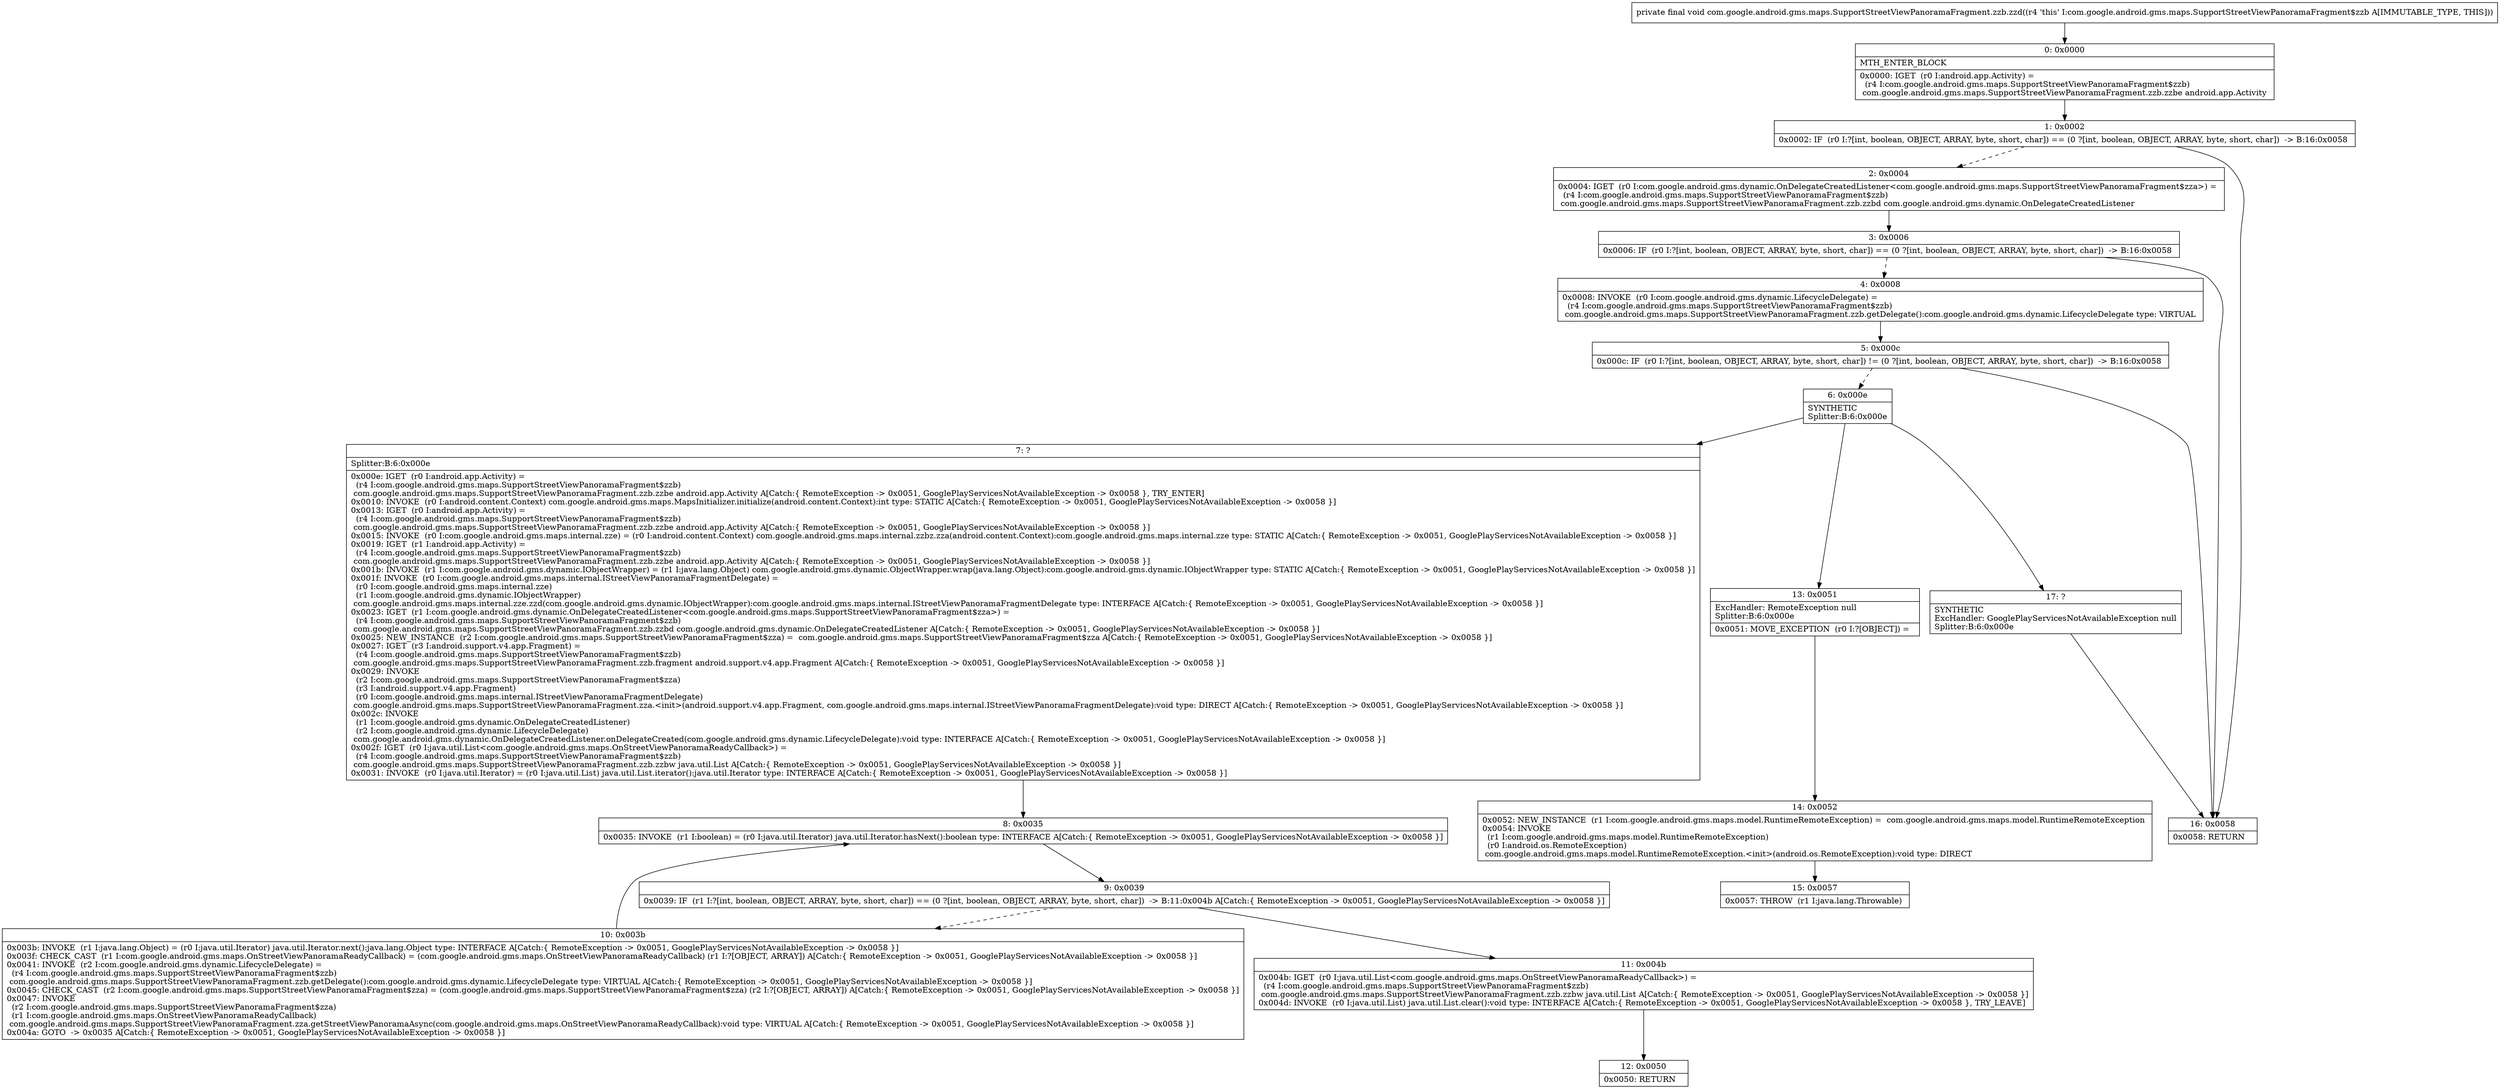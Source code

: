 digraph "CFG forcom.google.android.gms.maps.SupportStreetViewPanoramaFragment.zzb.zzd()V" {
Node_0 [shape=record,label="{0\:\ 0x0000|MTH_ENTER_BLOCK\l|0x0000: IGET  (r0 I:android.app.Activity) = \l  (r4 I:com.google.android.gms.maps.SupportStreetViewPanoramaFragment$zzb)\l com.google.android.gms.maps.SupportStreetViewPanoramaFragment.zzb.zzbe android.app.Activity \l}"];
Node_1 [shape=record,label="{1\:\ 0x0002|0x0002: IF  (r0 I:?[int, boolean, OBJECT, ARRAY, byte, short, char]) == (0 ?[int, boolean, OBJECT, ARRAY, byte, short, char])  \-\> B:16:0x0058 \l}"];
Node_2 [shape=record,label="{2\:\ 0x0004|0x0004: IGET  (r0 I:com.google.android.gms.dynamic.OnDelegateCreatedListener\<com.google.android.gms.maps.SupportStreetViewPanoramaFragment$zza\>) = \l  (r4 I:com.google.android.gms.maps.SupportStreetViewPanoramaFragment$zzb)\l com.google.android.gms.maps.SupportStreetViewPanoramaFragment.zzb.zzbd com.google.android.gms.dynamic.OnDelegateCreatedListener \l}"];
Node_3 [shape=record,label="{3\:\ 0x0006|0x0006: IF  (r0 I:?[int, boolean, OBJECT, ARRAY, byte, short, char]) == (0 ?[int, boolean, OBJECT, ARRAY, byte, short, char])  \-\> B:16:0x0058 \l}"];
Node_4 [shape=record,label="{4\:\ 0x0008|0x0008: INVOKE  (r0 I:com.google.android.gms.dynamic.LifecycleDelegate) = \l  (r4 I:com.google.android.gms.maps.SupportStreetViewPanoramaFragment$zzb)\l com.google.android.gms.maps.SupportStreetViewPanoramaFragment.zzb.getDelegate():com.google.android.gms.dynamic.LifecycleDelegate type: VIRTUAL \l}"];
Node_5 [shape=record,label="{5\:\ 0x000c|0x000c: IF  (r0 I:?[int, boolean, OBJECT, ARRAY, byte, short, char]) != (0 ?[int, boolean, OBJECT, ARRAY, byte, short, char])  \-\> B:16:0x0058 \l}"];
Node_6 [shape=record,label="{6\:\ 0x000e|SYNTHETIC\lSplitter:B:6:0x000e\l}"];
Node_7 [shape=record,label="{7\:\ ?|Splitter:B:6:0x000e\l|0x000e: IGET  (r0 I:android.app.Activity) = \l  (r4 I:com.google.android.gms.maps.SupportStreetViewPanoramaFragment$zzb)\l com.google.android.gms.maps.SupportStreetViewPanoramaFragment.zzb.zzbe android.app.Activity A[Catch:\{ RemoteException \-\> 0x0051, GooglePlayServicesNotAvailableException \-\> 0x0058 \}, TRY_ENTER]\l0x0010: INVOKE  (r0 I:android.content.Context) com.google.android.gms.maps.MapsInitializer.initialize(android.content.Context):int type: STATIC A[Catch:\{ RemoteException \-\> 0x0051, GooglePlayServicesNotAvailableException \-\> 0x0058 \}]\l0x0013: IGET  (r0 I:android.app.Activity) = \l  (r4 I:com.google.android.gms.maps.SupportStreetViewPanoramaFragment$zzb)\l com.google.android.gms.maps.SupportStreetViewPanoramaFragment.zzb.zzbe android.app.Activity A[Catch:\{ RemoteException \-\> 0x0051, GooglePlayServicesNotAvailableException \-\> 0x0058 \}]\l0x0015: INVOKE  (r0 I:com.google.android.gms.maps.internal.zze) = (r0 I:android.content.Context) com.google.android.gms.maps.internal.zzbz.zza(android.content.Context):com.google.android.gms.maps.internal.zze type: STATIC A[Catch:\{ RemoteException \-\> 0x0051, GooglePlayServicesNotAvailableException \-\> 0x0058 \}]\l0x0019: IGET  (r1 I:android.app.Activity) = \l  (r4 I:com.google.android.gms.maps.SupportStreetViewPanoramaFragment$zzb)\l com.google.android.gms.maps.SupportStreetViewPanoramaFragment.zzb.zzbe android.app.Activity A[Catch:\{ RemoteException \-\> 0x0051, GooglePlayServicesNotAvailableException \-\> 0x0058 \}]\l0x001b: INVOKE  (r1 I:com.google.android.gms.dynamic.IObjectWrapper) = (r1 I:java.lang.Object) com.google.android.gms.dynamic.ObjectWrapper.wrap(java.lang.Object):com.google.android.gms.dynamic.IObjectWrapper type: STATIC A[Catch:\{ RemoteException \-\> 0x0051, GooglePlayServicesNotAvailableException \-\> 0x0058 \}]\l0x001f: INVOKE  (r0 I:com.google.android.gms.maps.internal.IStreetViewPanoramaFragmentDelegate) = \l  (r0 I:com.google.android.gms.maps.internal.zze)\l  (r1 I:com.google.android.gms.dynamic.IObjectWrapper)\l com.google.android.gms.maps.internal.zze.zzd(com.google.android.gms.dynamic.IObjectWrapper):com.google.android.gms.maps.internal.IStreetViewPanoramaFragmentDelegate type: INTERFACE A[Catch:\{ RemoteException \-\> 0x0051, GooglePlayServicesNotAvailableException \-\> 0x0058 \}]\l0x0023: IGET  (r1 I:com.google.android.gms.dynamic.OnDelegateCreatedListener\<com.google.android.gms.maps.SupportStreetViewPanoramaFragment$zza\>) = \l  (r4 I:com.google.android.gms.maps.SupportStreetViewPanoramaFragment$zzb)\l com.google.android.gms.maps.SupportStreetViewPanoramaFragment.zzb.zzbd com.google.android.gms.dynamic.OnDelegateCreatedListener A[Catch:\{ RemoteException \-\> 0x0051, GooglePlayServicesNotAvailableException \-\> 0x0058 \}]\l0x0025: NEW_INSTANCE  (r2 I:com.google.android.gms.maps.SupportStreetViewPanoramaFragment$zza) =  com.google.android.gms.maps.SupportStreetViewPanoramaFragment$zza A[Catch:\{ RemoteException \-\> 0x0051, GooglePlayServicesNotAvailableException \-\> 0x0058 \}]\l0x0027: IGET  (r3 I:android.support.v4.app.Fragment) = \l  (r4 I:com.google.android.gms.maps.SupportStreetViewPanoramaFragment$zzb)\l com.google.android.gms.maps.SupportStreetViewPanoramaFragment.zzb.fragment android.support.v4.app.Fragment A[Catch:\{ RemoteException \-\> 0x0051, GooglePlayServicesNotAvailableException \-\> 0x0058 \}]\l0x0029: INVOKE  \l  (r2 I:com.google.android.gms.maps.SupportStreetViewPanoramaFragment$zza)\l  (r3 I:android.support.v4.app.Fragment)\l  (r0 I:com.google.android.gms.maps.internal.IStreetViewPanoramaFragmentDelegate)\l com.google.android.gms.maps.SupportStreetViewPanoramaFragment.zza.\<init\>(android.support.v4.app.Fragment, com.google.android.gms.maps.internal.IStreetViewPanoramaFragmentDelegate):void type: DIRECT A[Catch:\{ RemoteException \-\> 0x0051, GooglePlayServicesNotAvailableException \-\> 0x0058 \}]\l0x002c: INVOKE  \l  (r1 I:com.google.android.gms.dynamic.OnDelegateCreatedListener)\l  (r2 I:com.google.android.gms.dynamic.LifecycleDelegate)\l com.google.android.gms.dynamic.OnDelegateCreatedListener.onDelegateCreated(com.google.android.gms.dynamic.LifecycleDelegate):void type: INTERFACE A[Catch:\{ RemoteException \-\> 0x0051, GooglePlayServicesNotAvailableException \-\> 0x0058 \}]\l0x002f: IGET  (r0 I:java.util.List\<com.google.android.gms.maps.OnStreetViewPanoramaReadyCallback\>) = \l  (r4 I:com.google.android.gms.maps.SupportStreetViewPanoramaFragment$zzb)\l com.google.android.gms.maps.SupportStreetViewPanoramaFragment.zzb.zzbw java.util.List A[Catch:\{ RemoteException \-\> 0x0051, GooglePlayServicesNotAvailableException \-\> 0x0058 \}]\l0x0031: INVOKE  (r0 I:java.util.Iterator) = (r0 I:java.util.List) java.util.List.iterator():java.util.Iterator type: INTERFACE A[Catch:\{ RemoteException \-\> 0x0051, GooglePlayServicesNotAvailableException \-\> 0x0058 \}]\l}"];
Node_8 [shape=record,label="{8\:\ 0x0035|0x0035: INVOKE  (r1 I:boolean) = (r0 I:java.util.Iterator) java.util.Iterator.hasNext():boolean type: INTERFACE A[Catch:\{ RemoteException \-\> 0x0051, GooglePlayServicesNotAvailableException \-\> 0x0058 \}]\l}"];
Node_9 [shape=record,label="{9\:\ 0x0039|0x0039: IF  (r1 I:?[int, boolean, OBJECT, ARRAY, byte, short, char]) == (0 ?[int, boolean, OBJECT, ARRAY, byte, short, char])  \-\> B:11:0x004b A[Catch:\{ RemoteException \-\> 0x0051, GooglePlayServicesNotAvailableException \-\> 0x0058 \}]\l}"];
Node_10 [shape=record,label="{10\:\ 0x003b|0x003b: INVOKE  (r1 I:java.lang.Object) = (r0 I:java.util.Iterator) java.util.Iterator.next():java.lang.Object type: INTERFACE A[Catch:\{ RemoteException \-\> 0x0051, GooglePlayServicesNotAvailableException \-\> 0x0058 \}]\l0x003f: CHECK_CAST  (r1 I:com.google.android.gms.maps.OnStreetViewPanoramaReadyCallback) = (com.google.android.gms.maps.OnStreetViewPanoramaReadyCallback) (r1 I:?[OBJECT, ARRAY]) A[Catch:\{ RemoteException \-\> 0x0051, GooglePlayServicesNotAvailableException \-\> 0x0058 \}]\l0x0041: INVOKE  (r2 I:com.google.android.gms.dynamic.LifecycleDelegate) = \l  (r4 I:com.google.android.gms.maps.SupportStreetViewPanoramaFragment$zzb)\l com.google.android.gms.maps.SupportStreetViewPanoramaFragment.zzb.getDelegate():com.google.android.gms.dynamic.LifecycleDelegate type: VIRTUAL A[Catch:\{ RemoteException \-\> 0x0051, GooglePlayServicesNotAvailableException \-\> 0x0058 \}]\l0x0045: CHECK_CAST  (r2 I:com.google.android.gms.maps.SupportStreetViewPanoramaFragment$zza) = (com.google.android.gms.maps.SupportStreetViewPanoramaFragment$zza) (r2 I:?[OBJECT, ARRAY]) A[Catch:\{ RemoteException \-\> 0x0051, GooglePlayServicesNotAvailableException \-\> 0x0058 \}]\l0x0047: INVOKE  \l  (r2 I:com.google.android.gms.maps.SupportStreetViewPanoramaFragment$zza)\l  (r1 I:com.google.android.gms.maps.OnStreetViewPanoramaReadyCallback)\l com.google.android.gms.maps.SupportStreetViewPanoramaFragment.zza.getStreetViewPanoramaAsync(com.google.android.gms.maps.OnStreetViewPanoramaReadyCallback):void type: VIRTUAL A[Catch:\{ RemoteException \-\> 0x0051, GooglePlayServicesNotAvailableException \-\> 0x0058 \}]\l0x004a: GOTO  \-\> 0x0035 A[Catch:\{ RemoteException \-\> 0x0051, GooglePlayServicesNotAvailableException \-\> 0x0058 \}]\l}"];
Node_11 [shape=record,label="{11\:\ 0x004b|0x004b: IGET  (r0 I:java.util.List\<com.google.android.gms.maps.OnStreetViewPanoramaReadyCallback\>) = \l  (r4 I:com.google.android.gms.maps.SupportStreetViewPanoramaFragment$zzb)\l com.google.android.gms.maps.SupportStreetViewPanoramaFragment.zzb.zzbw java.util.List A[Catch:\{ RemoteException \-\> 0x0051, GooglePlayServicesNotAvailableException \-\> 0x0058 \}]\l0x004d: INVOKE  (r0 I:java.util.List) java.util.List.clear():void type: INTERFACE A[Catch:\{ RemoteException \-\> 0x0051, GooglePlayServicesNotAvailableException \-\> 0x0058 \}, TRY_LEAVE]\l}"];
Node_12 [shape=record,label="{12\:\ 0x0050|0x0050: RETURN   \l}"];
Node_13 [shape=record,label="{13\:\ 0x0051|ExcHandler: RemoteException null\lSplitter:B:6:0x000e\l|0x0051: MOVE_EXCEPTION  (r0 I:?[OBJECT]) =  \l}"];
Node_14 [shape=record,label="{14\:\ 0x0052|0x0052: NEW_INSTANCE  (r1 I:com.google.android.gms.maps.model.RuntimeRemoteException) =  com.google.android.gms.maps.model.RuntimeRemoteException \l0x0054: INVOKE  \l  (r1 I:com.google.android.gms.maps.model.RuntimeRemoteException)\l  (r0 I:android.os.RemoteException)\l com.google.android.gms.maps.model.RuntimeRemoteException.\<init\>(android.os.RemoteException):void type: DIRECT \l}"];
Node_15 [shape=record,label="{15\:\ 0x0057|0x0057: THROW  (r1 I:java.lang.Throwable) \l}"];
Node_16 [shape=record,label="{16\:\ 0x0058|0x0058: RETURN   \l}"];
Node_17 [shape=record,label="{17\:\ ?|SYNTHETIC\lExcHandler: GooglePlayServicesNotAvailableException null\lSplitter:B:6:0x000e\l}"];
MethodNode[shape=record,label="{private final void com.google.android.gms.maps.SupportStreetViewPanoramaFragment.zzb.zzd((r4 'this' I:com.google.android.gms.maps.SupportStreetViewPanoramaFragment$zzb A[IMMUTABLE_TYPE, THIS])) }"];
MethodNode -> Node_0;
Node_0 -> Node_1;
Node_1 -> Node_2[style=dashed];
Node_1 -> Node_16;
Node_2 -> Node_3;
Node_3 -> Node_4[style=dashed];
Node_3 -> Node_16;
Node_4 -> Node_5;
Node_5 -> Node_6[style=dashed];
Node_5 -> Node_16;
Node_6 -> Node_7;
Node_6 -> Node_13;
Node_6 -> Node_17;
Node_7 -> Node_8;
Node_8 -> Node_9;
Node_9 -> Node_10[style=dashed];
Node_9 -> Node_11;
Node_10 -> Node_8;
Node_11 -> Node_12;
Node_13 -> Node_14;
Node_14 -> Node_15;
Node_17 -> Node_16;
}

